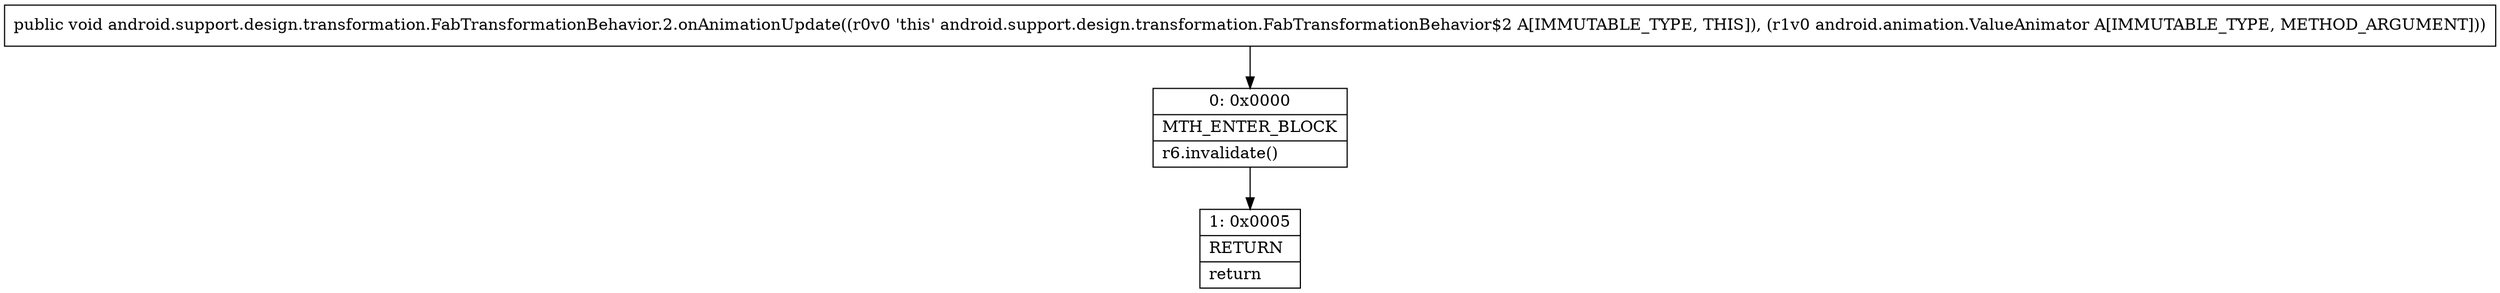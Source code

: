 digraph "CFG forandroid.support.design.transformation.FabTransformationBehavior.2.onAnimationUpdate(Landroid\/animation\/ValueAnimator;)V" {
Node_0 [shape=record,label="{0\:\ 0x0000|MTH_ENTER_BLOCK\l|r6.invalidate()\l}"];
Node_1 [shape=record,label="{1\:\ 0x0005|RETURN\l|return\l}"];
MethodNode[shape=record,label="{public void android.support.design.transformation.FabTransformationBehavior.2.onAnimationUpdate((r0v0 'this' android.support.design.transformation.FabTransformationBehavior$2 A[IMMUTABLE_TYPE, THIS]), (r1v0 android.animation.ValueAnimator A[IMMUTABLE_TYPE, METHOD_ARGUMENT])) }"];
MethodNode -> Node_0;
Node_0 -> Node_1;
}

